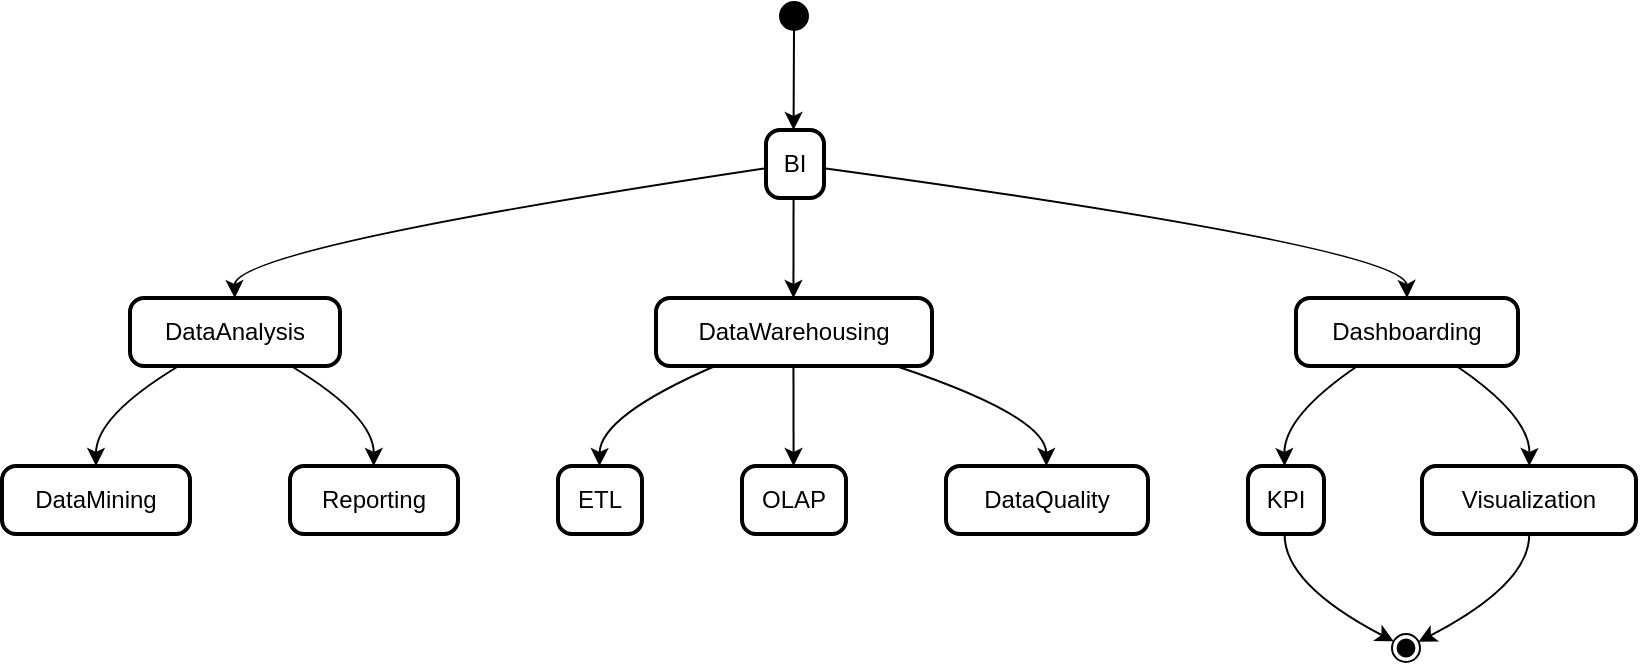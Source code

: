 <mxfile version="21.1.4" type="github">
  <diagram name="Page-1" id="t7jyOZ03Npj0vweh9NhF">
    <mxGraphModel>
      <root>
        <mxCell id="0" />
        <mxCell id="1" parent="0" />
        <mxCell id="2" value="" style="ellipse;fillColor=strokeColor;" vertex="1" parent="1">
          <mxGeometry x="397" y="8" width="14" height="14" as="geometry" />
        </mxCell>
        <mxCell id="3" value="BI" style="rounded=1;absoluteArcSize=1;arcSize=14;whiteSpace=wrap;strokeWidth=2;" vertex="1" parent="1">
          <mxGeometry x="390" y="72" width="29" height="34" as="geometry" />
        </mxCell>
        <mxCell id="4" value="DataAnalysis" style="rounded=1;absoluteArcSize=1;arcSize=14;whiteSpace=wrap;strokeWidth=2;" vertex="1" parent="1">
          <mxGeometry x="72" y="156" width="105" height="34" as="geometry" />
        </mxCell>
        <mxCell id="5" value="DataMining" style="rounded=1;absoluteArcSize=1;arcSize=14;whiteSpace=wrap;strokeWidth=2;" vertex="1" parent="1">
          <mxGeometry x="8" y="240" width="94" height="34" as="geometry" />
        </mxCell>
        <mxCell id="6" value="Reporting" style="rounded=1;absoluteArcSize=1;arcSize=14;whiteSpace=wrap;strokeWidth=2;" vertex="1" parent="1">
          <mxGeometry x="152" y="240" width="84" height="34" as="geometry" />
        </mxCell>
        <mxCell id="7" value="DataWarehousing" style="rounded=1;absoluteArcSize=1;arcSize=14;whiteSpace=wrap;strokeWidth=2;" vertex="1" parent="1">
          <mxGeometry x="335" y="156" width="138" height="34" as="geometry" />
        </mxCell>
        <mxCell id="8" value="ETL" style="rounded=1;absoluteArcSize=1;arcSize=14;whiteSpace=wrap;strokeWidth=2;" vertex="1" parent="1">
          <mxGeometry x="286" y="240" width="42" height="34" as="geometry" />
        </mxCell>
        <mxCell id="9" value="OLAP" style="rounded=1;absoluteArcSize=1;arcSize=14;whiteSpace=wrap;strokeWidth=2;" vertex="1" parent="1">
          <mxGeometry x="378" y="240" width="52" height="34" as="geometry" />
        </mxCell>
        <mxCell id="10" value="DataQuality" style="rounded=1;absoluteArcSize=1;arcSize=14;whiteSpace=wrap;strokeWidth=2;" vertex="1" parent="1">
          <mxGeometry x="480" y="240" width="101" height="34" as="geometry" />
        </mxCell>
        <mxCell id="11" value="Dashboarding" style="rounded=1;absoluteArcSize=1;arcSize=14;whiteSpace=wrap;strokeWidth=2;" vertex="1" parent="1">
          <mxGeometry x="655" y="156" width="111" height="34" as="geometry" />
        </mxCell>
        <mxCell id="12" value="KPI" style="rounded=1;absoluteArcSize=1;arcSize=14;whiteSpace=wrap;strokeWidth=2;" vertex="1" parent="1">
          <mxGeometry x="631" y="240" width="38" height="34" as="geometry" />
        </mxCell>
        <mxCell id="13" value="Visualization" style="rounded=1;absoluteArcSize=1;arcSize=14;whiteSpace=wrap;strokeWidth=2;" vertex="1" parent="1">
          <mxGeometry x="718" y="240" width="107" height="34" as="geometry" />
        </mxCell>
        <mxCell id="14" value="" style="ellipse;shape=endState;fillColor=strokeColor;" vertex="1" parent="1">
          <mxGeometry x="703" y="324" width="14" height="14" as="geometry" />
        </mxCell>
        <mxCell id="15" value="" style="curved=1;startArrow=none;;exitX=0.485;exitY=1;entryX=0.475;entryY=0;" edge="1" parent="1" source="2" target="3">
          <mxGeometry relative="1" as="geometry">
            <Array as="points" />
          </mxGeometry>
        </mxCell>
        <mxCell id="16" value="" style="curved=1;startArrow=none;;exitX=-0.016;exitY=0.563;entryX=0.499;entryY=0;" edge="1" parent="1" source="3" target="4">
          <mxGeometry relative="1" as="geometry">
            <Array as="points">
              <mxPoint x="124" y="131" />
            </Array>
          </mxGeometry>
        </mxCell>
        <mxCell id="17" value="" style="curved=1;startArrow=none;;exitX=0.232;exitY=1;entryX=0.5;entryY=0;" edge="1" parent="1" source="4" target="5">
          <mxGeometry relative="1" as="geometry">
            <Array as="points">
              <mxPoint x="55" y="215" />
            </Array>
          </mxGeometry>
        </mxCell>
        <mxCell id="18" value="" style="curved=1;startArrow=none;;exitX=0.767;exitY=1;entryX=0.498;entryY=0;" edge="1" parent="1" source="4" target="6">
          <mxGeometry relative="1" as="geometry">
            <Array as="points">
              <mxPoint x="194" y="215" />
            </Array>
          </mxGeometry>
        </mxCell>
        <mxCell id="19" value="" style="curved=1;startArrow=none;;exitX=0.475;exitY=1;entryX=0.498;entryY=0;" edge="1" parent="1" source="3" target="7">
          <mxGeometry relative="1" as="geometry">
            <Array as="points" />
          </mxGeometry>
        </mxCell>
        <mxCell id="20" value="" style="curved=1;startArrow=none;;exitX=0.214;exitY=1;entryX=0.493;entryY=0;" edge="1" parent="1" source="7" target="8">
          <mxGeometry relative="1" as="geometry">
            <Array as="points">
              <mxPoint x="307" y="215" />
            </Array>
          </mxGeometry>
        </mxCell>
        <mxCell id="21" value="" style="curved=1;startArrow=none;;exitX=0.498;exitY=1;entryX=0.496;entryY=0;" edge="1" parent="1" source="7" target="9">
          <mxGeometry relative="1" as="geometry">
            <Array as="points" />
          </mxGeometry>
        </mxCell>
        <mxCell id="22" value="" style="curved=1;startArrow=none;;exitX=0.869;exitY=1;entryX=0.497;entryY=0;" edge="1" parent="1" source="7" target="10">
          <mxGeometry relative="1" as="geometry">
            <Array as="points">
              <mxPoint x="530" y="215" />
            </Array>
          </mxGeometry>
        </mxCell>
        <mxCell id="23" value="" style="curved=1;startArrow=none;;exitX=0.967;exitY=0.557;entryX=0.5;entryY=0;" edge="1" parent="1" source="3" target="11">
          <mxGeometry relative="1" as="geometry">
            <Array as="points">
              <mxPoint x="710" y="131" />
            </Array>
          </mxGeometry>
        </mxCell>
        <mxCell id="24" value="" style="curved=1;startArrow=none;;exitX=0.277;exitY=1;entryX=0.481;entryY=0;" edge="1" parent="1" source="11" target="12">
          <mxGeometry relative="1" as="geometry">
            <Array as="points">
              <mxPoint x="649" y="215" />
            </Array>
          </mxGeometry>
        </mxCell>
        <mxCell id="25" value="" style="curved=1;startArrow=none;;exitX=0.723;exitY=1;entryX=0.501;entryY=0;" edge="1" parent="1" source="11" target="13">
          <mxGeometry relative="1" as="geometry">
            <Array as="points">
              <mxPoint x="772" y="215" />
            </Array>
          </mxGeometry>
        </mxCell>
        <mxCell id="26" value="" style="curved=1;startArrow=none;;exitX=0.481;exitY=1;entryX=0.033;entryY=0.238;" edge="1" parent="1" source="12" target="14">
          <mxGeometry relative="1" as="geometry">
            <Array as="points">
              <mxPoint x="649" y="299" />
            </Array>
          </mxGeometry>
        </mxCell>
        <mxCell id="27" value="" style="curved=1;startArrow=none;;exitX=0.501;exitY=1;entryX=1.033;entryY=0.238;" edge="1" parent="1" source="13" target="14">
          <mxGeometry relative="1" as="geometry">
            <Array as="points">
              <mxPoint x="772" y="299" />
            </Array>
          </mxGeometry>
        </mxCell>
      </root>
    </mxGraphModel>
  </diagram>
</mxfile>
